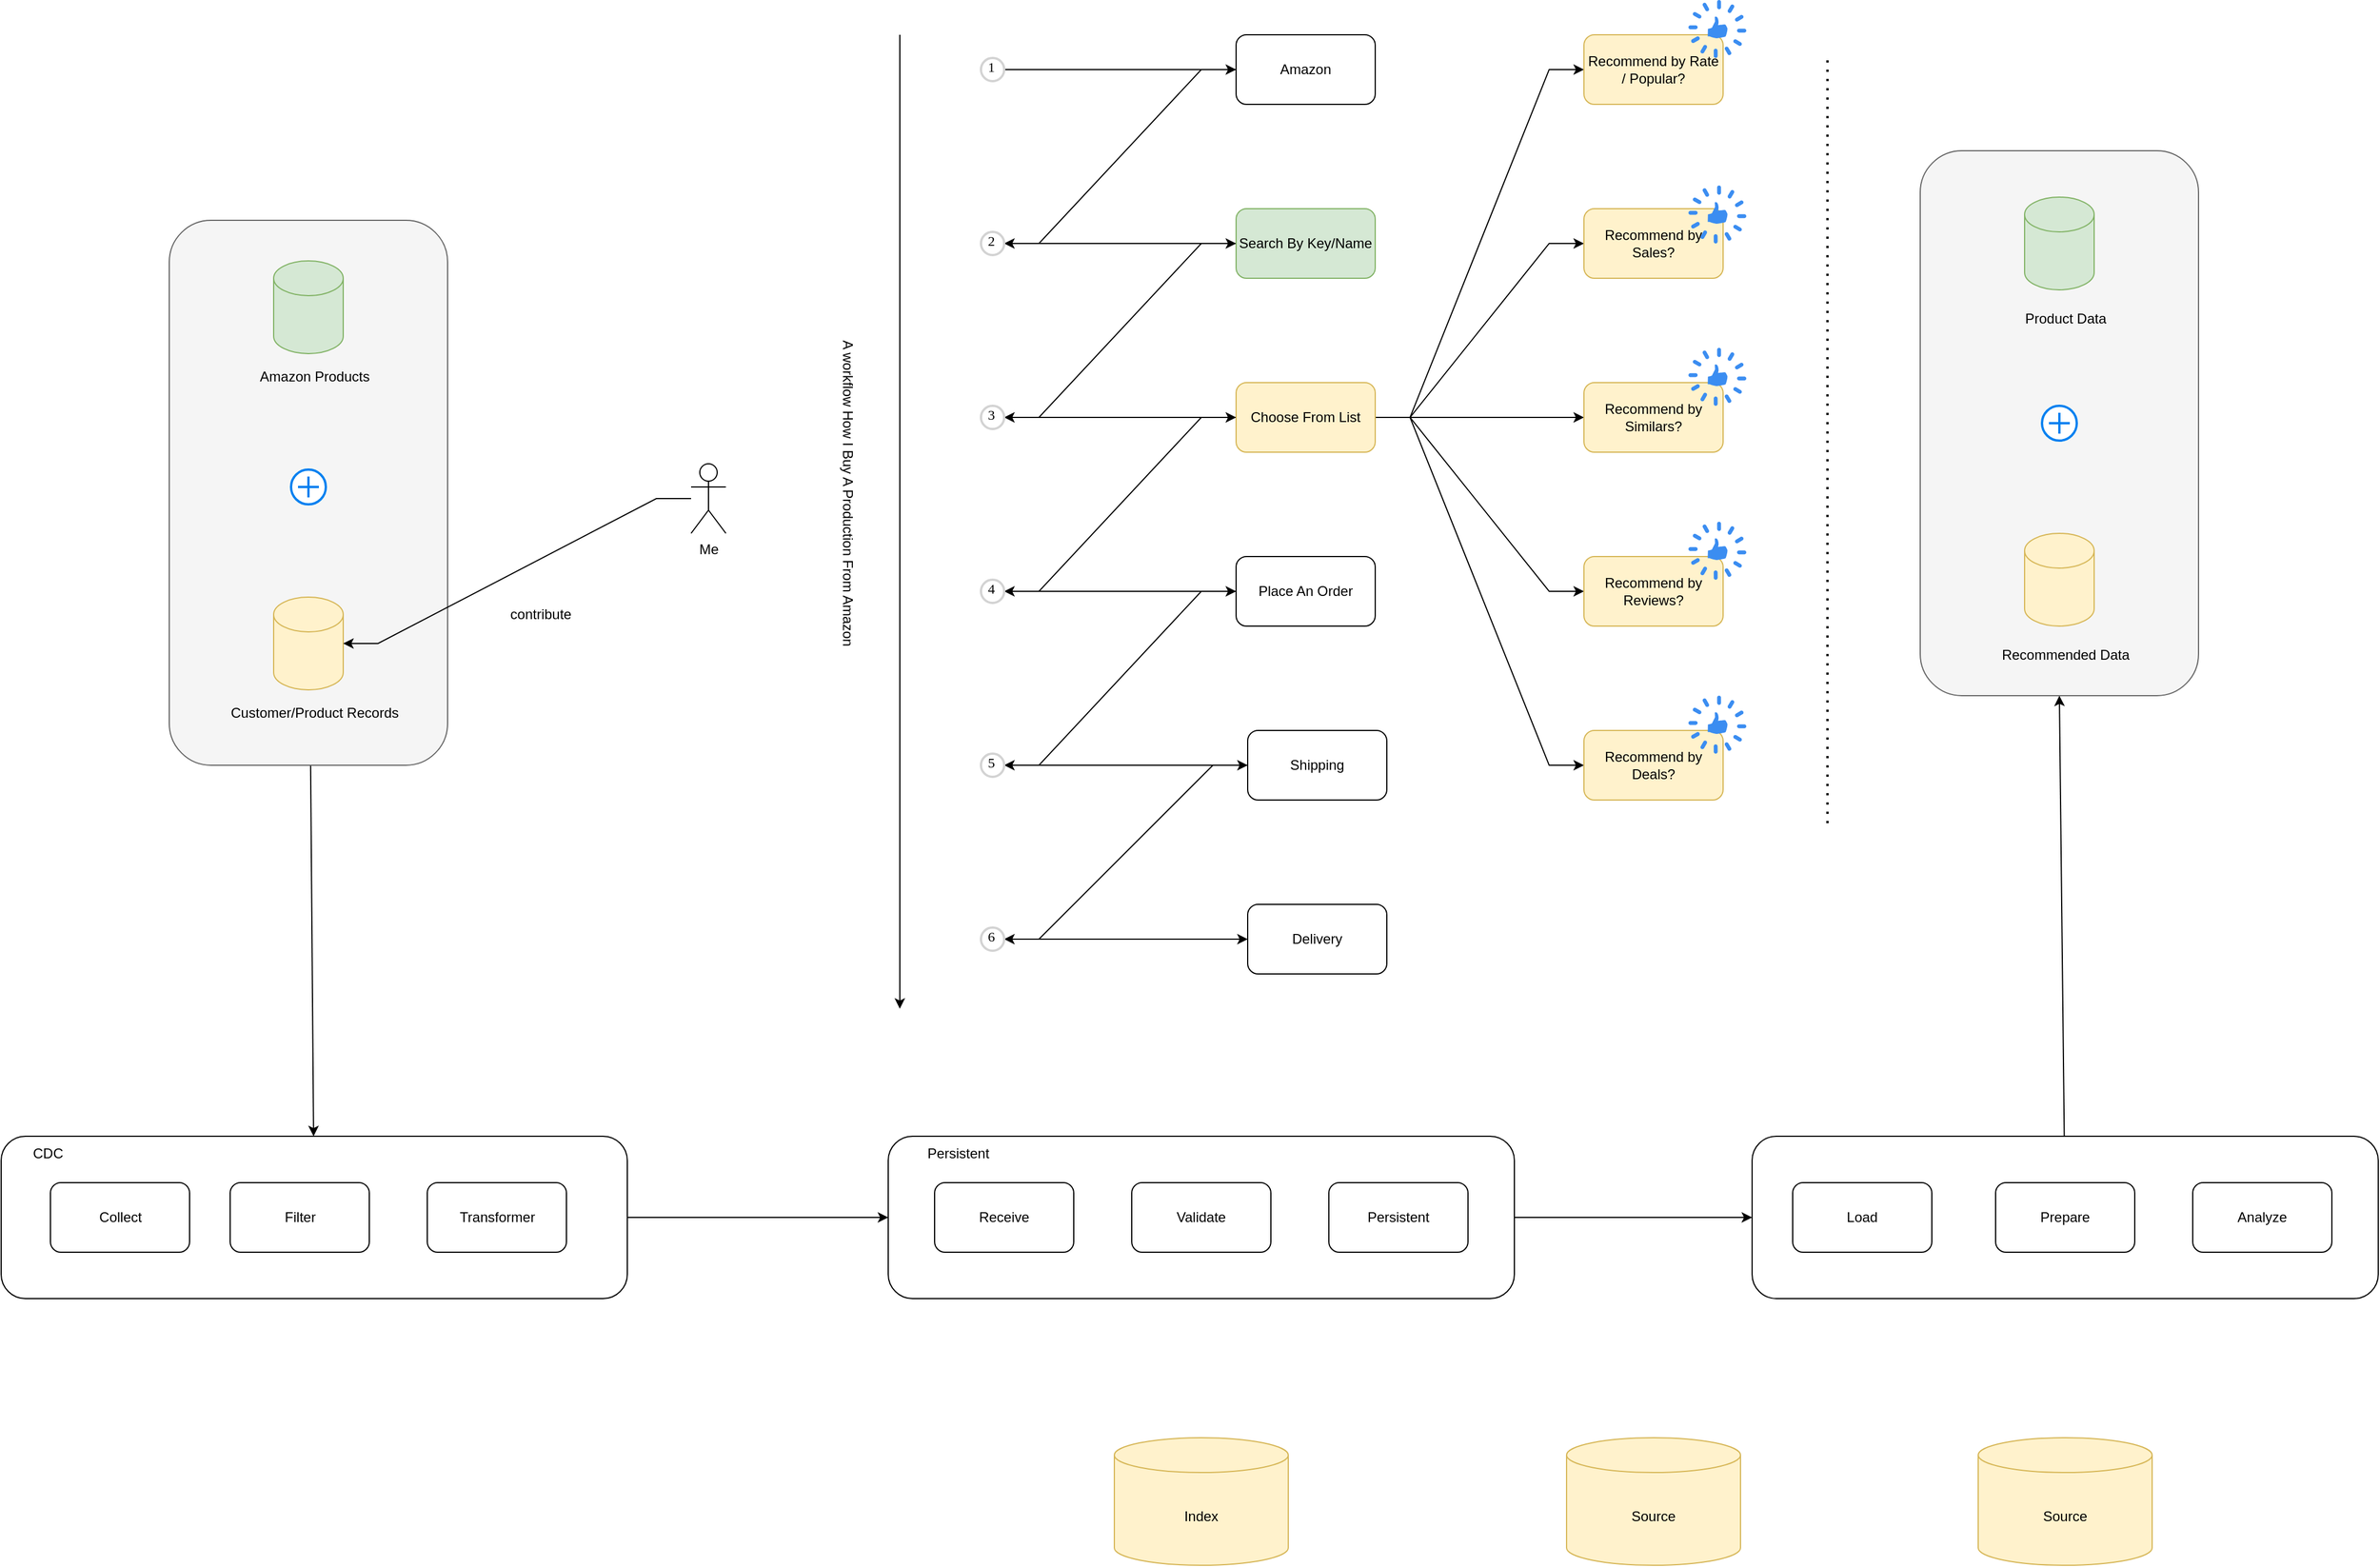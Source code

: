 <mxfile version="22.1.21" type="github">
  <diagram name="Page-1" id="lLI1vEKqlTkGyKcoubk4">
    <mxGraphModel dx="1928" dy="1003" grid="1" gridSize="10" guides="1" tooltips="1" connect="1" arrows="1" fold="1" page="1" pageScale="1" pageWidth="850" pageHeight="1100" math="0" shadow="0">
      <root>
        <mxCell id="0" />
        <mxCell id="1" parent="0" />
        <mxCell id="HYla8N4dnpUGvem4N8iF-85" style="edgeStyle=none;rounded=0;orthogonalLoop=1;jettySize=auto;html=1;entryX=0.5;entryY=1;entryDx=0;entryDy=0;" edge="1" parent="1" source="HYla8N4dnpUGvem4N8iF-80" target="HYla8N4dnpUGvem4N8iF-69">
          <mxGeometry relative="1" as="geometry" />
        </mxCell>
        <mxCell id="HYla8N4dnpUGvem4N8iF-80" value="" style="rounded=1;whiteSpace=wrap;html=1;" vertex="1" parent="1">
          <mxGeometry x="895" y="1030" width="540" height="140" as="geometry" />
        </mxCell>
        <mxCell id="HYla8N4dnpUGvem4N8iF-84" style="edgeStyle=none;rounded=0;orthogonalLoop=1;jettySize=auto;html=1;" edge="1" parent="1" source="HYla8N4dnpUGvem4N8iF-79" target="HYla8N4dnpUGvem4N8iF-80">
          <mxGeometry relative="1" as="geometry" />
        </mxCell>
        <mxCell id="HYla8N4dnpUGvem4N8iF-79" value="" style="rounded=1;whiteSpace=wrap;html=1;" vertex="1" parent="1">
          <mxGeometry x="150" y="1030" width="540" height="140" as="geometry" />
        </mxCell>
        <mxCell id="HYla8N4dnpUGvem4N8iF-83" style="edgeStyle=none;rounded=0;orthogonalLoop=1;jettySize=auto;html=1;entryX=0;entryY=0.5;entryDx=0;entryDy=0;" edge="1" parent="1" source="HYla8N4dnpUGvem4N8iF-78" target="HYla8N4dnpUGvem4N8iF-79">
          <mxGeometry relative="1" as="geometry" />
        </mxCell>
        <mxCell id="HYla8N4dnpUGvem4N8iF-78" value="" style="rounded=1;whiteSpace=wrap;html=1;" vertex="1" parent="1">
          <mxGeometry x="-615" y="1030" width="540" height="140" as="geometry" />
        </mxCell>
        <mxCell id="HYla8N4dnpUGvem4N8iF-69" value="" style="rounded=1;whiteSpace=wrap;html=1;fillColor=#f5f5f5;fontColor=#333333;strokeColor=#666666;" vertex="1" parent="1">
          <mxGeometry x="1040" y="180" width="240" height="470" as="geometry" />
        </mxCell>
        <mxCell id="HYla8N4dnpUGvem4N8iF-82" style="edgeStyle=none;rounded=0;orthogonalLoop=1;jettySize=auto;html=1;" edge="1" parent="1" source="HYla8N4dnpUGvem4N8iF-68" target="HYla8N4dnpUGvem4N8iF-78">
          <mxGeometry relative="1" as="geometry" />
        </mxCell>
        <mxCell id="HYla8N4dnpUGvem4N8iF-68" value="" style="rounded=1;whiteSpace=wrap;html=1;fillColor=#f5f5f5;fontColor=#333333;strokeColor=#666666;" vertex="1" parent="1">
          <mxGeometry x="-470" y="240" width="240" height="470" as="geometry" />
        </mxCell>
        <mxCell id="HYla8N4dnpUGvem4N8iF-1" value="Me" style="shape=umlActor;verticalLabelPosition=bottom;verticalAlign=top;html=1;outlineConnect=0;" vertex="1" parent="1">
          <mxGeometry x="-20" y="450" width="30" height="60" as="geometry" />
        </mxCell>
        <mxCell id="HYla8N4dnpUGvem4N8iF-18" style="edgeStyle=entityRelationEdgeStyle;rounded=0;orthogonalLoop=1;jettySize=auto;html=1;entryX=1;entryY=0.5;entryDx=0;entryDy=0;" edge="1" parent="1" source="HYla8N4dnpUGvem4N8iF-2" target="HYla8N4dnpUGvem4N8iF-11">
          <mxGeometry relative="1" as="geometry" />
        </mxCell>
        <mxCell id="HYla8N4dnpUGvem4N8iF-2" value="Amazon" style="rounded=1;whiteSpace=wrap;html=1;" vertex="1" parent="1">
          <mxGeometry x="450" y="80" width="120" height="60" as="geometry" />
        </mxCell>
        <mxCell id="HYla8N4dnpUGvem4N8iF-28" style="edgeStyle=entityRelationEdgeStyle;rounded=0;orthogonalLoop=1;jettySize=auto;html=1;entryX=1;entryY=0.5;entryDx=0;entryDy=0;" edge="1" parent="1" source="HYla8N4dnpUGvem4N8iF-3" target="HYla8N4dnpUGvem4N8iF-12">
          <mxGeometry relative="1" as="geometry" />
        </mxCell>
        <mxCell id="HYla8N4dnpUGvem4N8iF-3" value="Search By Key/Name" style="rounded=1;whiteSpace=wrap;html=1;fillColor=#d5e8d4;strokeColor=#82b366;" vertex="1" parent="1">
          <mxGeometry x="450" y="230" width="120" height="60" as="geometry" />
        </mxCell>
        <mxCell id="HYla8N4dnpUGvem4N8iF-29" style="edgeStyle=entityRelationEdgeStyle;rounded=0;orthogonalLoop=1;jettySize=auto;html=1;entryX=1;entryY=0.5;entryDx=0;entryDy=0;" edge="1" parent="1" source="HYla8N4dnpUGvem4N8iF-4" target="HYla8N4dnpUGvem4N8iF-13">
          <mxGeometry relative="1" as="geometry" />
        </mxCell>
        <mxCell id="HYla8N4dnpUGvem4N8iF-37" value="" style="edgeStyle=entityRelationEdgeStyle;rounded=0;orthogonalLoop=1;jettySize=auto;html=1;" edge="1" parent="1" source="HYla8N4dnpUGvem4N8iF-4" target="HYla8N4dnpUGvem4N8iF-36">
          <mxGeometry relative="1" as="geometry" />
        </mxCell>
        <mxCell id="HYla8N4dnpUGvem4N8iF-44" style="edgeStyle=entityRelationEdgeStyle;rounded=0;orthogonalLoop=1;jettySize=auto;html=1;" edge="1" parent="1" source="HYla8N4dnpUGvem4N8iF-4" target="HYla8N4dnpUGvem4N8iF-42">
          <mxGeometry relative="1" as="geometry" />
        </mxCell>
        <mxCell id="HYla8N4dnpUGvem4N8iF-45" style="edgeStyle=entityRelationEdgeStyle;rounded=0;orthogonalLoop=1;jettySize=auto;html=1;" edge="1" parent="1" source="HYla8N4dnpUGvem4N8iF-4" target="HYla8N4dnpUGvem4N8iF-38">
          <mxGeometry relative="1" as="geometry" />
        </mxCell>
        <mxCell id="HYla8N4dnpUGvem4N8iF-46" style="edgeStyle=entityRelationEdgeStyle;rounded=0;orthogonalLoop=1;jettySize=auto;html=1;" edge="1" parent="1" source="HYla8N4dnpUGvem4N8iF-4" target="HYla8N4dnpUGvem4N8iF-41">
          <mxGeometry relative="1" as="geometry" />
        </mxCell>
        <mxCell id="HYla8N4dnpUGvem4N8iF-47" style="edgeStyle=entityRelationEdgeStyle;rounded=0;orthogonalLoop=1;jettySize=auto;html=1;" edge="1" parent="1" source="HYla8N4dnpUGvem4N8iF-4" target="HYla8N4dnpUGvem4N8iF-43">
          <mxGeometry relative="1" as="geometry" />
        </mxCell>
        <mxCell id="HYla8N4dnpUGvem4N8iF-4" value="Choose From List" style="rounded=1;whiteSpace=wrap;html=1;fillColor=#fff2cc;strokeColor=#d6b656;" vertex="1" parent="1">
          <mxGeometry x="450" y="380" width="120" height="60" as="geometry" />
        </mxCell>
        <mxCell id="HYla8N4dnpUGvem4N8iF-24" style="edgeStyle=entityRelationEdgeStyle;rounded=0;orthogonalLoop=1;jettySize=auto;html=1;entryX=1;entryY=0.5;entryDx=0;entryDy=0;" edge="1" parent="1" source="HYla8N4dnpUGvem4N8iF-5" target="HYla8N4dnpUGvem4N8iF-14">
          <mxGeometry relative="1" as="geometry" />
        </mxCell>
        <mxCell id="HYla8N4dnpUGvem4N8iF-5" value="Place An Order" style="rounded=1;whiteSpace=wrap;html=1;" vertex="1" parent="1">
          <mxGeometry x="450" y="530" width="120" height="60" as="geometry" />
        </mxCell>
        <mxCell id="HYla8N4dnpUGvem4N8iF-26" style="edgeStyle=entityRelationEdgeStyle;rounded=0;orthogonalLoop=1;jettySize=auto;html=1;entryX=1;entryY=0.5;entryDx=0;entryDy=0;" edge="1" parent="1" source="HYla8N4dnpUGvem4N8iF-6" target="HYla8N4dnpUGvem4N8iF-15">
          <mxGeometry relative="1" as="geometry" />
        </mxCell>
        <mxCell id="HYla8N4dnpUGvem4N8iF-6" value="Shipping" style="rounded=1;whiteSpace=wrap;html=1;" vertex="1" parent="1">
          <mxGeometry x="460" y="680" width="120" height="60" as="geometry" />
        </mxCell>
        <mxCell id="HYla8N4dnpUGvem4N8iF-7" value="Delivery" style="rounded=1;whiteSpace=wrap;html=1;" vertex="1" parent="1">
          <mxGeometry x="460" y="830" width="120" height="60" as="geometry" />
        </mxCell>
        <mxCell id="HYla8N4dnpUGvem4N8iF-17" style="edgeStyle=entityRelationEdgeStyle;rounded=0;orthogonalLoop=1;jettySize=auto;html=1;entryX=0;entryY=0.5;entryDx=0;entryDy=0;" edge="1" parent="1" source="HYla8N4dnpUGvem4N8iF-8" target="HYla8N4dnpUGvem4N8iF-2">
          <mxGeometry relative="1" as="geometry" />
        </mxCell>
        <mxCell id="HYla8N4dnpUGvem4N8iF-8" value="1" style="ellipse;whiteSpace=wrap;html=1;aspect=fixed;strokeWidth=2;fontFamily=Tahoma;spacingBottom=4;spacingRight=2;strokeColor=#d3d3d3;" vertex="1" parent="1">
          <mxGeometry x="230" y="100" width="20" height="20" as="geometry" />
        </mxCell>
        <mxCell id="HYla8N4dnpUGvem4N8iF-19" style="edgeStyle=entityRelationEdgeStyle;rounded=0;orthogonalLoop=1;jettySize=auto;html=1;entryX=0;entryY=0.5;entryDx=0;entryDy=0;" edge="1" parent="1" source="HYla8N4dnpUGvem4N8iF-11" target="HYla8N4dnpUGvem4N8iF-3">
          <mxGeometry relative="1" as="geometry" />
        </mxCell>
        <mxCell id="HYla8N4dnpUGvem4N8iF-11" value="2" style="ellipse;whiteSpace=wrap;html=1;aspect=fixed;strokeWidth=2;fontFamily=Tahoma;spacingBottom=4;spacingRight=2;strokeColor=#d3d3d3;" vertex="1" parent="1">
          <mxGeometry x="230" y="250" width="20" height="20" as="geometry" />
        </mxCell>
        <mxCell id="HYla8N4dnpUGvem4N8iF-21" style="edgeStyle=entityRelationEdgeStyle;rounded=0;orthogonalLoop=1;jettySize=auto;html=1;entryX=0;entryY=0.5;entryDx=0;entryDy=0;" edge="1" parent="1" source="HYla8N4dnpUGvem4N8iF-12" target="HYla8N4dnpUGvem4N8iF-4">
          <mxGeometry relative="1" as="geometry" />
        </mxCell>
        <mxCell id="HYla8N4dnpUGvem4N8iF-12" value="3" style="ellipse;whiteSpace=wrap;html=1;aspect=fixed;strokeWidth=2;fontFamily=Tahoma;spacingBottom=4;spacingRight=2;strokeColor=#d3d3d3;" vertex="1" parent="1">
          <mxGeometry x="230" y="400" width="20" height="20" as="geometry" />
        </mxCell>
        <mxCell id="HYla8N4dnpUGvem4N8iF-23" style="edgeStyle=entityRelationEdgeStyle;rounded=0;orthogonalLoop=1;jettySize=auto;html=1;" edge="1" parent="1" source="HYla8N4dnpUGvem4N8iF-13" target="HYla8N4dnpUGvem4N8iF-5">
          <mxGeometry relative="1" as="geometry" />
        </mxCell>
        <mxCell id="HYla8N4dnpUGvem4N8iF-13" value="4" style="ellipse;whiteSpace=wrap;html=1;aspect=fixed;strokeWidth=2;fontFamily=Tahoma;spacingBottom=4;spacingRight=2;strokeColor=#d3d3d3;" vertex="1" parent="1">
          <mxGeometry x="230" y="550" width="20" height="20" as="geometry" />
        </mxCell>
        <mxCell id="HYla8N4dnpUGvem4N8iF-25" style="edgeStyle=entityRelationEdgeStyle;rounded=0;orthogonalLoop=1;jettySize=auto;html=1;entryX=0;entryY=0.5;entryDx=0;entryDy=0;" edge="1" parent="1" source="HYla8N4dnpUGvem4N8iF-14" target="HYla8N4dnpUGvem4N8iF-6">
          <mxGeometry relative="1" as="geometry" />
        </mxCell>
        <mxCell id="HYla8N4dnpUGvem4N8iF-14" value="5" style="ellipse;whiteSpace=wrap;html=1;aspect=fixed;strokeWidth=2;fontFamily=Tahoma;spacingBottom=4;spacingRight=2;strokeColor=#d3d3d3;" vertex="1" parent="1">
          <mxGeometry x="230" y="700" width="20" height="20" as="geometry" />
        </mxCell>
        <mxCell id="HYla8N4dnpUGvem4N8iF-27" style="edgeStyle=entityRelationEdgeStyle;rounded=0;orthogonalLoop=1;jettySize=auto;html=1;entryX=0;entryY=0.5;entryDx=0;entryDy=0;" edge="1" parent="1" source="HYla8N4dnpUGvem4N8iF-15" target="HYla8N4dnpUGvem4N8iF-7">
          <mxGeometry relative="1" as="geometry" />
        </mxCell>
        <mxCell id="HYla8N4dnpUGvem4N8iF-15" value="6" style="ellipse;whiteSpace=wrap;html=1;aspect=fixed;strokeWidth=2;fontFamily=Tahoma;spacingBottom=4;spacingRight=2;strokeColor=#d3d3d3;" vertex="1" parent="1">
          <mxGeometry x="230" y="850" width="20" height="20" as="geometry" />
        </mxCell>
        <mxCell id="HYla8N4dnpUGvem4N8iF-31" value="" style="endArrow=classic;html=1;rounded=0;" edge="1" parent="1">
          <mxGeometry width="50" height="50" relative="1" as="geometry">
            <mxPoint x="160" y="80" as="sourcePoint" />
            <mxPoint x="160" y="920" as="targetPoint" />
          </mxGeometry>
        </mxCell>
        <mxCell id="HYla8N4dnpUGvem4N8iF-32" value="A workflow How I Buy A Production From Amazon" style="text;html=1;align=center;verticalAlign=middle;resizable=0;points=[];autosize=1;strokeColor=none;fillColor=none;rotation=90;" vertex="1" parent="1">
          <mxGeometry x="-30" y="460" width="290" height="30" as="geometry" />
        </mxCell>
        <mxCell id="HYla8N4dnpUGvem4N8iF-36" value="Recommend by Similars?" style="rounded=1;whiteSpace=wrap;html=1;fillColor=#fff2cc;strokeColor=#d6b656;" vertex="1" parent="1">
          <mxGeometry x="750" y="380" width="120" height="60" as="geometry" />
        </mxCell>
        <mxCell id="HYla8N4dnpUGvem4N8iF-38" value="Recommend by Sales?" style="rounded=1;whiteSpace=wrap;html=1;fillColor=#fff2cc;strokeColor=#d6b656;" vertex="1" parent="1">
          <mxGeometry x="750" y="230" width="120" height="60" as="geometry" />
        </mxCell>
        <mxCell id="HYla8N4dnpUGvem4N8iF-41" value="Recommend by Reviews?" style="rounded=1;whiteSpace=wrap;html=1;fillColor=#fff2cc;strokeColor=#d6b656;" vertex="1" parent="1">
          <mxGeometry x="750" y="530" width="120" height="60" as="geometry" />
        </mxCell>
        <mxCell id="HYla8N4dnpUGvem4N8iF-42" value="Recommend by Rate / Popular?" style="rounded=1;whiteSpace=wrap;html=1;fillColor=#fff2cc;strokeColor=#d6b656;" vertex="1" parent="1">
          <mxGeometry x="750" y="80" width="120" height="60" as="geometry" />
        </mxCell>
        <mxCell id="HYla8N4dnpUGvem4N8iF-43" value="Recommend by Deals?" style="rounded=1;whiteSpace=wrap;html=1;fillColor=#fff2cc;strokeColor=#d6b656;" vertex="1" parent="1">
          <mxGeometry x="750" y="680" width="120" height="60" as="geometry" />
        </mxCell>
        <mxCell id="HYla8N4dnpUGvem4N8iF-48" value="" style="endArrow=none;dashed=1;html=1;dashPattern=1 3;strokeWidth=2;rounded=0;" edge="1" parent="1">
          <mxGeometry width="50" height="50" relative="1" as="geometry">
            <mxPoint x="960" y="760" as="sourcePoint" />
            <mxPoint x="960" y="100" as="targetPoint" />
          </mxGeometry>
        </mxCell>
        <mxCell id="HYla8N4dnpUGvem4N8iF-49" value="" style="shape=cylinder3;whiteSpace=wrap;html=1;boundedLbl=1;backgroundOutline=1;size=15;fillColor=#d5e8d4;strokeColor=#82b366;" vertex="1" parent="1">
          <mxGeometry x="1130" y="220" width="60" height="80" as="geometry" />
        </mxCell>
        <mxCell id="HYla8N4dnpUGvem4N8iF-50" value="" style="shape=cylinder3;whiteSpace=wrap;html=1;boundedLbl=1;backgroundOutline=1;size=15;fillColor=#fff2cc;strokeColor=#d6b656;" vertex="1" parent="1">
          <mxGeometry x="1130" y="510" width="60" height="80" as="geometry" />
        </mxCell>
        <mxCell id="HYla8N4dnpUGvem4N8iF-51" value="Product Data" style="text;html=1;align=center;verticalAlign=middle;resizable=0;points=[];autosize=1;strokeColor=none;fillColor=none;" vertex="1" parent="1">
          <mxGeometry x="1120" y="310" width="90" height="30" as="geometry" />
        </mxCell>
        <mxCell id="HYla8N4dnpUGvem4N8iF-52" value="Recommended Data" style="text;html=1;align=center;verticalAlign=middle;resizable=0;points=[];autosize=1;strokeColor=none;fillColor=none;" vertex="1" parent="1">
          <mxGeometry x="1100" y="600" width="130" height="30" as="geometry" />
        </mxCell>
        <mxCell id="HYla8N4dnpUGvem4N8iF-53" value="" style="html=1;verticalLabelPosition=bottom;align=center;labelBackgroundColor=#ffffff;verticalAlign=top;strokeWidth=2;strokeColor=#0080F0;shadow=0;dashed=0;shape=mxgraph.ios7.icons.add;" vertex="1" parent="1">
          <mxGeometry x="1145" y="400" width="30" height="30" as="geometry" />
        </mxCell>
        <mxCell id="HYla8N4dnpUGvem4N8iF-54" value="" style="sketch=0;html=1;aspect=fixed;strokeColor=none;shadow=0;fillColor=#3B8DF1;verticalAlign=top;labelPosition=center;verticalLabelPosition=bottom;shape=mxgraph.gcp2.thumbs_up" vertex="1" parent="1">
          <mxGeometry x="840" y="50" width="50" height="50" as="geometry" />
        </mxCell>
        <mxCell id="HYla8N4dnpUGvem4N8iF-55" value="" style="sketch=0;html=1;aspect=fixed;strokeColor=none;shadow=0;fillColor=#3B8DF1;verticalAlign=top;labelPosition=center;verticalLabelPosition=bottom;shape=mxgraph.gcp2.thumbs_up" vertex="1" parent="1">
          <mxGeometry x="840" y="350" width="50" height="50" as="geometry" />
        </mxCell>
        <mxCell id="HYla8N4dnpUGvem4N8iF-56" value="" style="sketch=0;html=1;aspect=fixed;strokeColor=none;shadow=0;fillColor=#3B8DF1;verticalAlign=top;labelPosition=center;verticalLabelPosition=bottom;shape=mxgraph.gcp2.thumbs_up" vertex="1" parent="1">
          <mxGeometry x="840" y="210" width="50" height="50" as="geometry" />
        </mxCell>
        <mxCell id="HYla8N4dnpUGvem4N8iF-57" value="" style="sketch=0;html=1;aspect=fixed;strokeColor=none;shadow=0;fillColor=#3B8DF1;verticalAlign=top;labelPosition=center;verticalLabelPosition=bottom;shape=mxgraph.gcp2.thumbs_up" vertex="1" parent="1">
          <mxGeometry x="840" y="500" width="50" height="50" as="geometry" />
        </mxCell>
        <mxCell id="HYla8N4dnpUGvem4N8iF-58" value="" style="sketch=0;html=1;aspect=fixed;strokeColor=none;shadow=0;fillColor=#3B8DF1;verticalAlign=top;labelPosition=center;verticalLabelPosition=bottom;shape=mxgraph.gcp2.thumbs_up" vertex="1" parent="1">
          <mxGeometry x="840" y="650" width="50" height="50" as="geometry" />
        </mxCell>
        <mxCell id="HYla8N4dnpUGvem4N8iF-59" value="" style="shape=cylinder3;whiteSpace=wrap;html=1;boundedLbl=1;backgroundOutline=1;size=15;fillColor=#d5e8d4;strokeColor=#82b366;" vertex="1" parent="1">
          <mxGeometry x="-380" y="275" width="60" height="80" as="geometry" />
        </mxCell>
        <mxCell id="HYla8N4dnpUGvem4N8iF-60" value="" style="shape=cylinder3;whiteSpace=wrap;html=1;boundedLbl=1;backgroundOutline=1;size=15;fillColor=#fff2cc;strokeColor=#d6b656;" vertex="1" parent="1">
          <mxGeometry x="-380" y="565" width="60" height="80" as="geometry" />
        </mxCell>
        <mxCell id="HYla8N4dnpUGvem4N8iF-61" value="Amazon Products" style="text;html=1;align=center;verticalAlign=middle;resizable=0;points=[];autosize=1;strokeColor=none;fillColor=none;" vertex="1" parent="1">
          <mxGeometry x="-405" y="360" width="120" height="30" as="geometry" />
        </mxCell>
        <mxCell id="HYla8N4dnpUGvem4N8iF-62" value="Customer/Product Records" style="text;html=1;align=center;verticalAlign=middle;resizable=0;points=[];autosize=1;strokeColor=none;fillColor=none;" vertex="1" parent="1">
          <mxGeometry x="-430" y="650" width="170" height="30" as="geometry" />
        </mxCell>
        <mxCell id="HYla8N4dnpUGvem4N8iF-63" value="" style="html=1;verticalLabelPosition=bottom;align=center;labelBackgroundColor=#ffffff;verticalAlign=top;strokeWidth=2;strokeColor=#0080F0;shadow=0;dashed=0;shape=mxgraph.ios7.icons.add;" vertex="1" parent="1">
          <mxGeometry x="-365" y="455" width="30" height="30" as="geometry" />
        </mxCell>
        <mxCell id="HYla8N4dnpUGvem4N8iF-65" style="edgeStyle=entityRelationEdgeStyle;rounded=0;orthogonalLoop=1;jettySize=auto;html=1;entryX=1;entryY=0.5;entryDx=0;entryDy=0;entryPerimeter=0;" edge="1" parent="1" source="HYla8N4dnpUGvem4N8iF-1" target="HYla8N4dnpUGvem4N8iF-60">
          <mxGeometry relative="1" as="geometry" />
        </mxCell>
        <mxCell id="HYla8N4dnpUGvem4N8iF-66" value="contribute" style="text;html=1;align=center;verticalAlign=middle;resizable=0;points=[];autosize=1;strokeColor=none;fillColor=none;" vertex="1" parent="1">
          <mxGeometry x="-190" y="565" width="80" height="30" as="geometry" />
        </mxCell>
        <mxCell id="HYla8N4dnpUGvem4N8iF-67" value="Collect" style="rounded=1;whiteSpace=wrap;html=1;" vertex="1" parent="1">
          <mxGeometry x="-572.5" y="1070" width="120" height="60" as="geometry" />
        </mxCell>
        <mxCell id="HYla8N4dnpUGvem4N8iF-70" value="Filter" style="rounded=1;whiteSpace=wrap;html=1;" vertex="1" parent="1">
          <mxGeometry x="-417.5" y="1070" width="120" height="60" as="geometry" />
        </mxCell>
        <mxCell id="HYla8N4dnpUGvem4N8iF-71" value="Transformer" style="rounded=1;whiteSpace=wrap;html=1;" vertex="1" parent="1">
          <mxGeometry x="-247.5" y="1070" width="120" height="60" as="geometry" />
        </mxCell>
        <mxCell id="HYla8N4dnpUGvem4N8iF-72" value="Receive" style="rounded=1;whiteSpace=wrap;html=1;" vertex="1" parent="1">
          <mxGeometry x="190" y="1070" width="120" height="60" as="geometry" />
        </mxCell>
        <mxCell id="HYla8N4dnpUGvem4N8iF-73" value="Validate" style="rounded=1;whiteSpace=wrap;html=1;" vertex="1" parent="1">
          <mxGeometry x="360" y="1070" width="120" height="60" as="geometry" />
        </mxCell>
        <mxCell id="HYla8N4dnpUGvem4N8iF-74" value="Persistent" style="rounded=1;whiteSpace=wrap;html=1;" vertex="1" parent="1">
          <mxGeometry x="530" y="1070" width="120" height="60" as="geometry" />
        </mxCell>
        <mxCell id="HYla8N4dnpUGvem4N8iF-75" value="Load" style="rounded=1;whiteSpace=wrap;html=1;" vertex="1" parent="1">
          <mxGeometry x="930" y="1070" width="120" height="60" as="geometry" />
        </mxCell>
        <mxCell id="HYla8N4dnpUGvem4N8iF-76" value="Prepare" style="rounded=1;whiteSpace=wrap;html=1;" vertex="1" parent="1">
          <mxGeometry x="1105" y="1070" width="120" height="60" as="geometry" />
        </mxCell>
        <mxCell id="HYla8N4dnpUGvem4N8iF-77" value="Analyze" style="rounded=1;whiteSpace=wrap;html=1;" vertex="1" parent="1">
          <mxGeometry x="1275" y="1070" width="120" height="60" as="geometry" />
        </mxCell>
        <mxCell id="HYla8N4dnpUGvem4N8iF-86" value="CDC" style="text;html=1;align=center;verticalAlign=middle;resizable=0;points=[];autosize=1;strokeColor=none;fillColor=none;" vertex="1" parent="1">
          <mxGeometry x="-600" y="1030" width="50" height="30" as="geometry" />
        </mxCell>
        <mxCell id="HYla8N4dnpUGvem4N8iF-87" value="Persistent" style="text;html=1;align=center;verticalAlign=middle;resizable=0;points=[];autosize=1;strokeColor=none;fillColor=none;" vertex="1" parent="1">
          <mxGeometry x="170" y="1030" width="80" height="30" as="geometry" />
        </mxCell>
        <mxCell id="HYla8N4dnpUGvem4N8iF-88" value="Index" style="shape=cylinder3;whiteSpace=wrap;html=1;boundedLbl=1;backgroundOutline=1;size=15;fillColor=#fff2cc;strokeColor=#d6b656;" vertex="1" parent="1">
          <mxGeometry x="345" y="1290" width="150" height="110" as="geometry" />
        </mxCell>
        <mxCell id="HYla8N4dnpUGvem4N8iF-89" value="Source" style="shape=cylinder3;whiteSpace=wrap;html=1;boundedLbl=1;backgroundOutline=1;size=15;fillColor=#fff2cc;strokeColor=#d6b656;" vertex="1" parent="1">
          <mxGeometry x="735" y="1290" width="150" height="110" as="geometry" />
        </mxCell>
        <mxCell id="HYla8N4dnpUGvem4N8iF-90" value="Source" style="shape=cylinder3;whiteSpace=wrap;html=1;boundedLbl=1;backgroundOutline=1;size=15;fillColor=#fff2cc;strokeColor=#d6b656;" vertex="1" parent="1">
          <mxGeometry x="1090" y="1290" width="150" height="110" as="geometry" />
        </mxCell>
      </root>
    </mxGraphModel>
  </diagram>
</mxfile>
